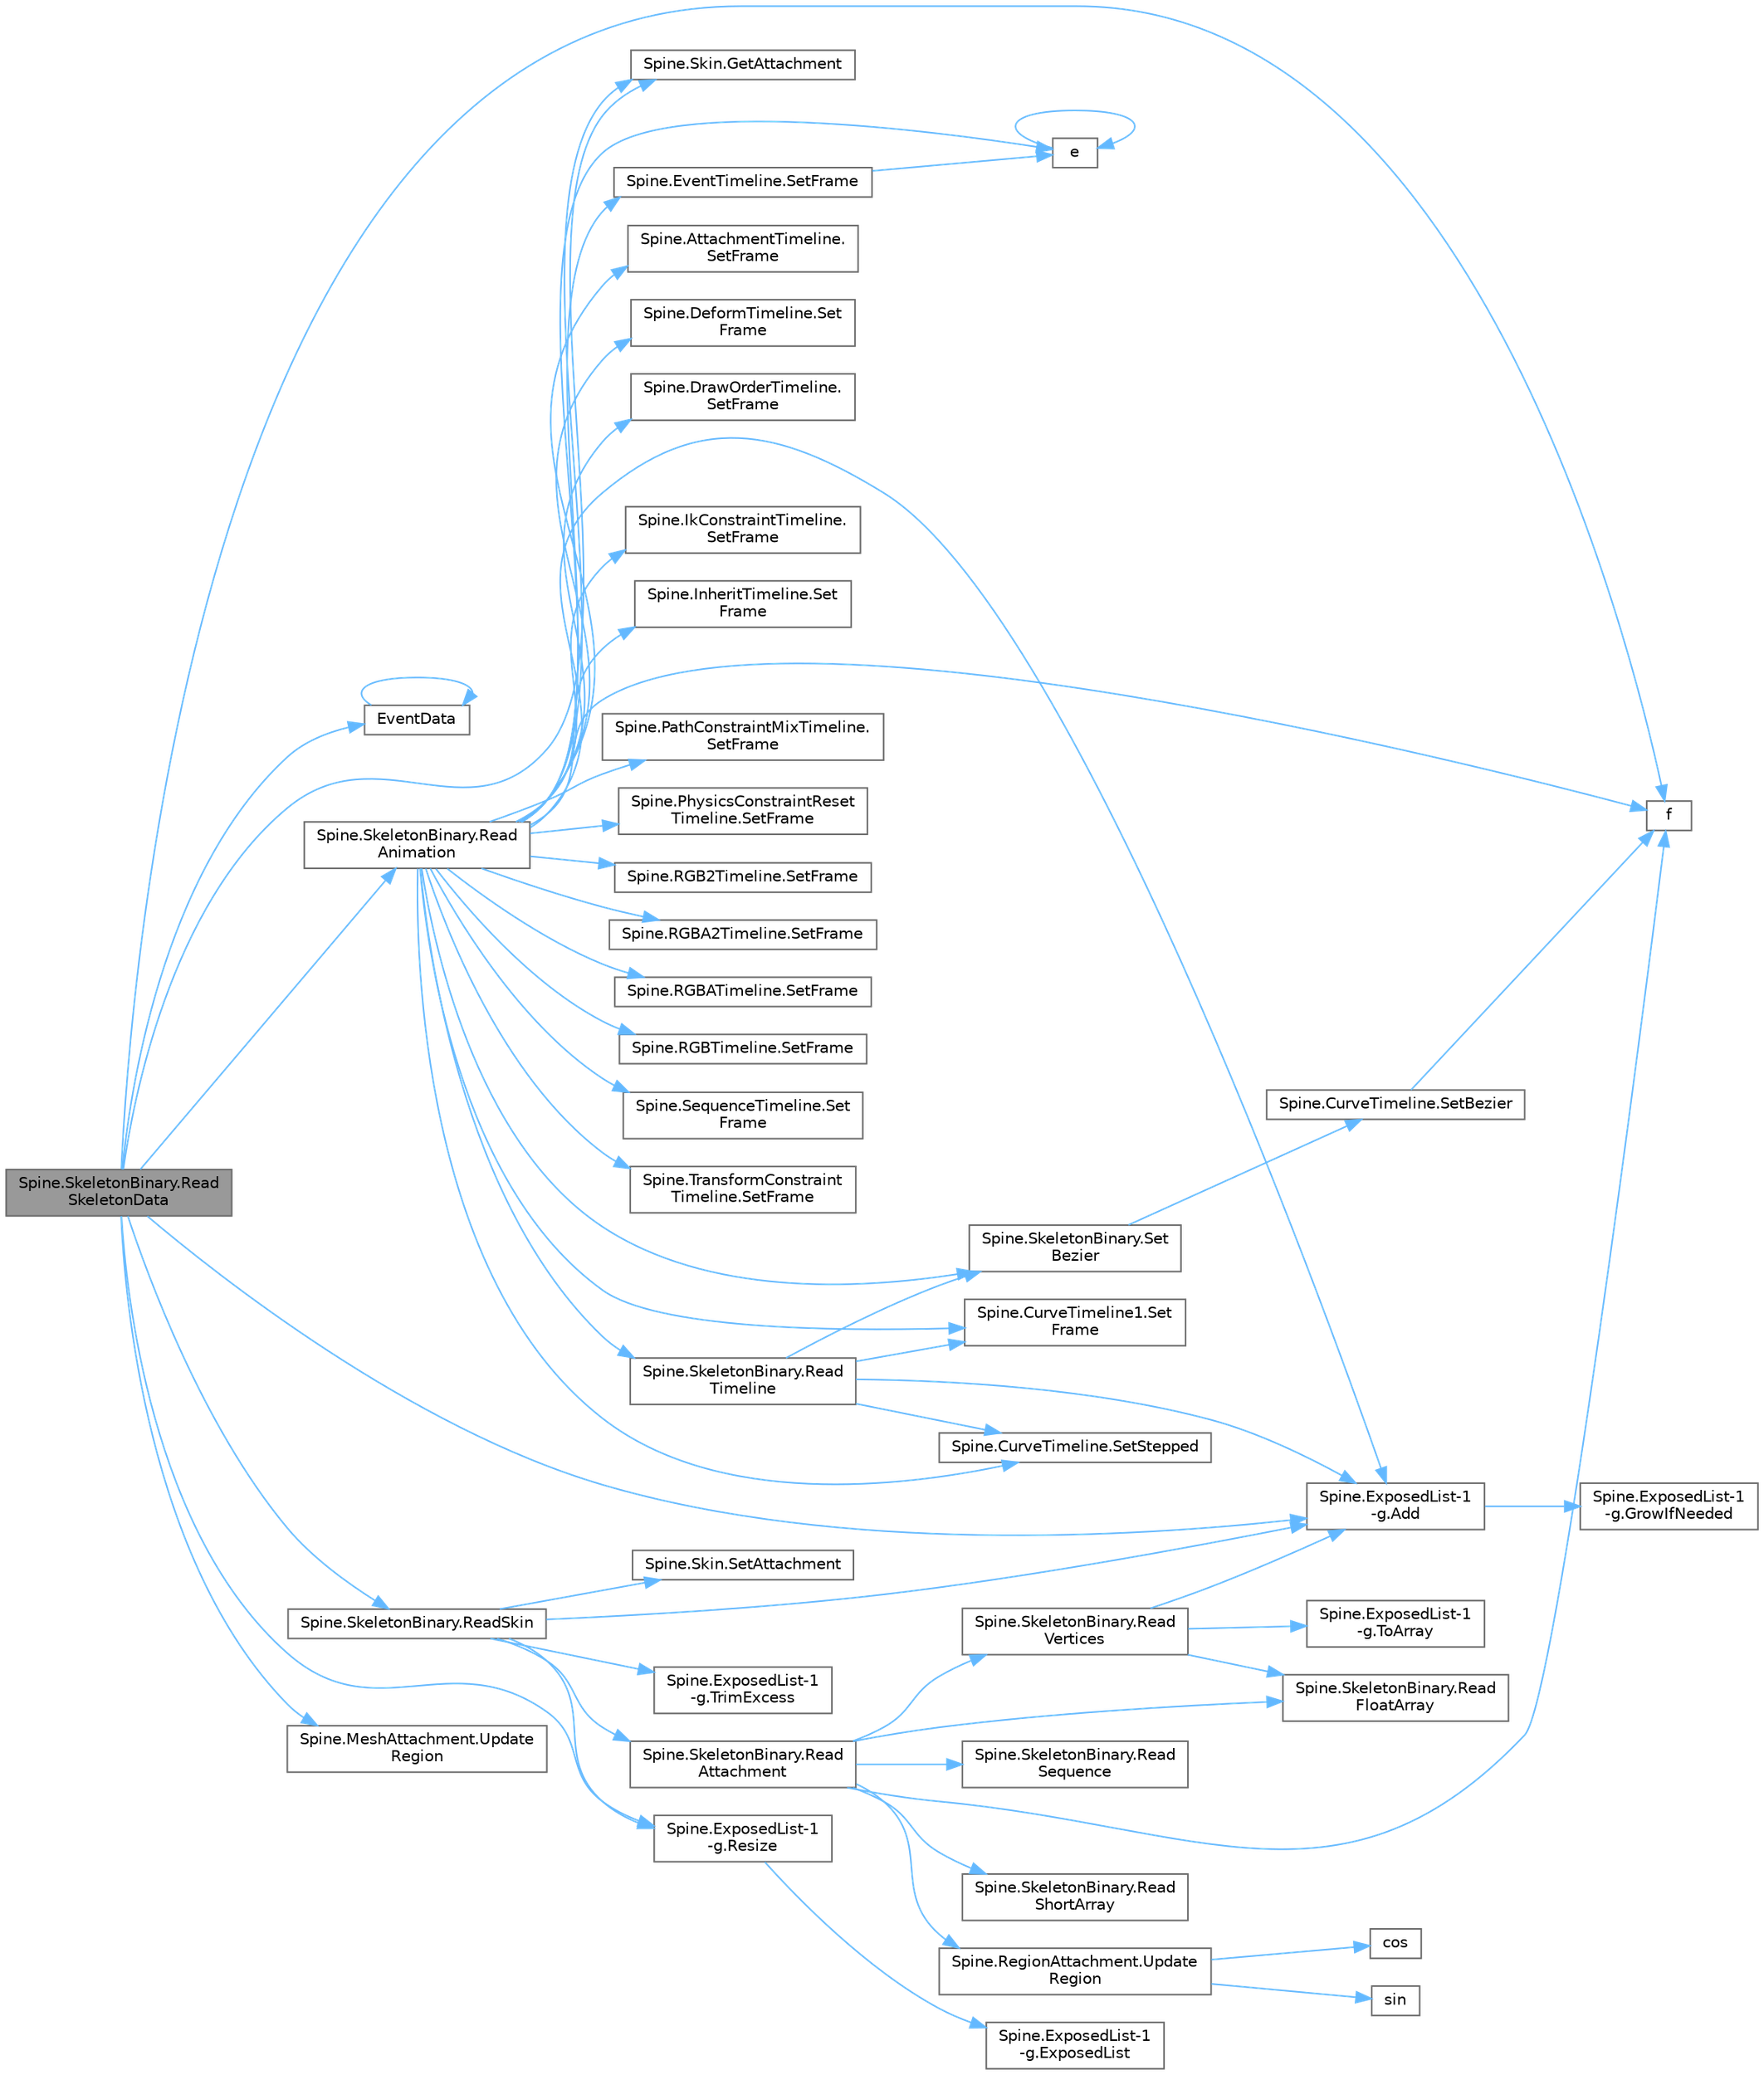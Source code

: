 digraph "Spine.SkeletonBinary.ReadSkeletonData"
{
 // LATEX_PDF_SIZE
  bgcolor="transparent";
  edge [fontname=Helvetica,fontsize=10,labelfontname=Helvetica,labelfontsize=10];
  node [fontname=Helvetica,fontsize=10,shape=box,height=0.2,width=0.4];
  rankdir="LR";
  Node1 [id="Node000001",label="Spine.SkeletonBinary.Read\lSkeletonData",height=0.2,width=0.4,color="gray40", fillcolor="grey60", style="filled", fontcolor="black",tooltip=" "];
  Node1 -> Node2 [id="edge1_Node000001_Node000002",color="steelblue1",style="solid",tooltip=" "];
  Node2 [id="Node000002",label="Spine.ExposedList-1\l-g.Add",height=0.2,width=0.4,color="grey40", fillcolor="white", style="filled",URL="$class_spine_1_1_exposed_list-1-g.html#af1b402437b46a187ebc58bc9f200689b",tooltip=" "];
  Node2 -> Node3 [id="edge2_Node000002_Node000003",color="steelblue1",style="solid",tooltip=" "];
  Node3 [id="Node000003",label="Spine.ExposedList-1\l-g.GrowIfNeeded",height=0.2,width=0.4,color="grey40", fillcolor="white", style="filled",URL="$class_spine_1_1_exposed_list-1-g.html#a5f11b60d3d61d4c3cbe5a2107ddac6c3",tooltip=" "];
  Node1 -> Node4 [id="edge3_Node000001_Node000004",color="steelblue1",style="solid",tooltip=" "];
  Node4 [id="Node000004",label="EventData",height=0.2,width=0.4,color="grey40", fillcolor="white", style="filled",URL="$etw_8h.html#a1150dca5d1943d5e54ad4071d4aa36b9",tooltip=" "];
  Node4 -> Node4 [id="edge4_Node000004_Node000004",color="steelblue1",style="solid",tooltip=" "];
  Node1 -> Node5 [id="edge5_Node000001_Node000005",color="steelblue1",style="solid",tooltip=" "];
  Node5 [id="Node000005",label="f",height=0.2,width=0.4,color="grey40", fillcolor="white", style="filled",URL="$cxx11__tensor__map_8cpp.html#a7f507fea02198f6cb81c86640c7b1a4e",tooltip=" "];
  Node1 -> Node6 [id="edge6_Node000001_Node000006",color="steelblue1",style="solid",tooltip=" "];
  Node6 [id="Node000006",label="Spine.Skin.GetAttachment",height=0.2,width=0.4,color="grey40", fillcolor="white", style="filled",URL="$class_spine_1_1_skin.html#a8e1b079b629865148f809487fbda7938",tooltip="Returns the attachment for the specified slot index and name, or null."];
  Node1 -> Node7 [id="edge7_Node000001_Node000007",color="steelblue1",style="solid",tooltip=" "];
  Node7 [id="Node000007",label="Spine.SkeletonBinary.Read\lAnimation",height=0.2,width=0.4,color="grey40", fillcolor="white", style="filled",URL="$class_spine_1_1_skeleton_binary.html#a40bb7639d71e4fd64350a4fc7f62020b",tooltip=" "];
  Node7 -> Node2 [id="edge8_Node000007_Node000002",color="steelblue1",style="solid",tooltip=" "];
  Node7 -> Node8 [id="edge9_Node000007_Node000008",color="steelblue1",style="solid",tooltip=" "];
  Node8 [id="Node000008",label="e",height=0.2,width=0.4,color="grey40", fillcolor="white", style="filled",URL="$_cwise__array__power__array_8cpp.html#a9cb86ff854760bf91a154f2724a9101d",tooltip=" "];
  Node8 -> Node8 [id="edge10_Node000008_Node000008",color="steelblue1",style="solid",tooltip=" "];
  Node7 -> Node5 [id="edge11_Node000007_Node000005",color="steelblue1",style="solid",tooltip=" "];
  Node7 -> Node6 [id="edge12_Node000007_Node000006",color="steelblue1",style="solid",tooltip=" "];
  Node7 -> Node9 [id="edge13_Node000007_Node000009",color="steelblue1",style="solid",tooltip=" "];
  Node9 [id="Node000009",label="Spine.SkeletonBinary.Read\lTimeline",height=0.2,width=0.4,color="grey40", fillcolor="white", style="filled",URL="$class_spine_1_1_skeleton_binary.html#abdfde5fd7b75037fae28ff0992c5dbb6",tooltip=" "];
  Node9 -> Node2 [id="edge14_Node000009_Node000002",color="steelblue1",style="solid",tooltip=" "];
  Node9 -> Node10 [id="edge15_Node000009_Node000010",color="steelblue1",style="solid",tooltip=" "];
  Node10 [id="Node000010",label="Spine.SkeletonBinary.Set\lBezier",height=0.2,width=0.4,color="grey40", fillcolor="white", style="filled",URL="$class_spine_1_1_skeleton_binary.html#a589fb33faca09a4cde3acfb83e322797",tooltip=" "];
  Node10 -> Node11 [id="edge16_Node000010_Node000011",color="steelblue1",style="solid",tooltip=" "];
  Node11 [id="Node000011",label="Spine.CurveTimeline.SetBezier",height=0.2,width=0.4,color="grey40", fillcolor="white", style="filled",URL="$class_spine_1_1_curve_timeline.html#a14cd4a3a6015c915726e66e72435e5fd",tooltip="Stores the segments for the specified Bezier curve. For timelines that modify multiple values,..."];
  Node11 -> Node5 [id="edge17_Node000011_Node000005",color="steelblue1",style="solid",tooltip=" "];
  Node9 -> Node12 [id="edge18_Node000009_Node000012",color="steelblue1",style="solid",tooltip=" "];
  Node12 [id="Node000012",label="Spine.CurveTimeline1.Set\lFrame",height=0.2,width=0.4,color="grey40", fillcolor="white", style="filled",URL="$class_spine_1_1_curve_timeline1.html#ae902b56ff1077390cb912b1971d66df1",tooltip="Sets the time and value for the specified frame."];
  Node9 -> Node13 [id="edge19_Node000009_Node000013",color="steelblue1",style="solid",tooltip=" "];
  Node13 [id="Node000013",label="Spine.CurveTimeline.SetStepped",height=0.2,width=0.4,color="grey40", fillcolor="white", style="filled",URL="$class_spine_1_1_curve_timeline.html#a1b9ccce366163e04de7ad20c7370190b",tooltip="Sets the specified frame to stepped interpolation."];
  Node7 -> Node10 [id="edge20_Node000007_Node000010",color="steelblue1",style="solid",tooltip=" "];
  Node7 -> Node14 [id="edge21_Node000007_Node000014",color="steelblue1",style="solid",tooltip=" "];
  Node14 [id="Node000014",label="Spine.AttachmentTimeline.\lSetFrame",height=0.2,width=0.4,color="grey40", fillcolor="white", style="filled",URL="$class_spine_1_1_attachment_timeline.html#a58565d97ec02ec27af33bda8e9c20544",tooltip="Sets the time and attachment name for the specified frame."];
  Node7 -> Node12 [id="edge22_Node000007_Node000012",color="steelblue1",style="solid",tooltip=" "];
  Node7 -> Node15 [id="edge23_Node000007_Node000015",color="steelblue1",style="solid",tooltip=" "];
  Node15 [id="Node000015",label="Spine.DeformTimeline.Set\lFrame",height=0.2,width=0.4,color="grey40", fillcolor="white", style="filled",URL="$class_spine_1_1_deform_timeline.html#a1fcd6cacc3fa2e0f29d92bd61f716453",tooltip="Sets the time and vertices for the specified frame."];
  Node7 -> Node16 [id="edge24_Node000007_Node000016",color="steelblue1",style="solid",tooltip=" "];
  Node16 [id="Node000016",label="Spine.DrawOrderTimeline.\lSetFrame",height=0.2,width=0.4,color="grey40", fillcolor="white", style="filled",URL="$class_spine_1_1_draw_order_timeline.html#a67aa708c6ac524bc02bb2ba8b5ce0485",tooltip="Sets the time and draw order for the specified frame."];
  Node7 -> Node17 [id="edge25_Node000007_Node000017",color="steelblue1",style="solid",tooltip=" "];
  Node17 [id="Node000017",label="Spine.EventTimeline.SetFrame",height=0.2,width=0.4,color="grey40", fillcolor="white", style="filled",URL="$class_spine_1_1_event_timeline.html#a861033902097ee74636119bf9d8c8669",tooltip="Sets the time and event for the specified frame."];
  Node17 -> Node8 [id="edge26_Node000017_Node000008",color="steelblue1",style="solid",tooltip=" "];
  Node7 -> Node18 [id="edge27_Node000007_Node000018",color="steelblue1",style="solid",tooltip=" "];
  Node18 [id="Node000018",label="Spine.IkConstraintTimeline.\lSetFrame",height=0.2,width=0.4,color="grey40", fillcolor="white", style="filled",URL="$class_spine_1_1_ik_constraint_timeline.html#a3720a769fb706dd32982a0048da1c72f",tooltip="Sets the time, mix, softness, bend direction, compress, and stretch for the specified frame."];
  Node7 -> Node19 [id="edge28_Node000007_Node000019",color="steelblue1",style="solid",tooltip=" "];
  Node19 [id="Node000019",label="Spine.InheritTimeline.Set\lFrame",height=0.2,width=0.4,color="grey40", fillcolor="white", style="filled",URL="$class_spine_1_1_inherit_timeline.html#a24ea77642f2f85e6bf04e10ca728df32",tooltip="Sets the transform mode for the specified frame."];
  Node7 -> Node20 [id="edge29_Node000007_Node000020",color="steelblue1",style="solid",tooltip=" "];
  Node20 [id="Node000020",label="Spine.PathConstraintMixTimeline.\lSetFrame",height=0.2,width=0.4,color="grey40", fillcolor="white", style="filled",URL="$class_spine_1_1_path_constraint_mix_timeline.html#ad066e81aadc65ecb6e76f8d03dce54b3",tooltip="Sets the time and color for the specified frame."];
  Node7 -> Node21 [id="edge30_Node000007_Node000021",color="steelblue1",style="solid",tooltip=" "];
  Node21 [id="Node000021",label="Spine.PhysicsConstraintReset\lTimeline.SetFrame",height=0.2,width=0.4,color="grey40", fillcolor="white", style="filled",URL="$class_spine_1_1_physics_constraint_reset_timeline.html#aed3047bd97e0f34105189221f7e6b0d5",tooltip="Sets the time for the specified frame."];
  Node7 -> Node22 [id="edge31_Node000007_Node000022",color="steelblue1",style="solid",tooltip=" "];
  Node22 [id="Node000022",label="Spine.RGB2Timeline.SetFrame",height=0.2,width=0.4,color="grey40", fillcolor="white", style="filled",URL="$class_spine_1_1_r_g_b2_timeline.html#a18714787d5747ce950e1de760812abce",tooltip="Sets the time, light color, and dark color for the specified frame."];
  Node7 -> Node23 [id="edge32_Node000007_Node000023",color="steelblue1",style="solid",tooltip=" "];
  Node23 [id="Node000023",label="Spine.RGBA2Timeline.SetFrame",height=0.2,width=0.4,color="grey40", fillcolor="white", style="filled",URL="$class_spine_1_1_r_g_b_a2_timeline.html#a6cf2604c3de04de5ad0aeadf74cf70bf",tooltip="Sets the time, light color, and dark color for the specified frame."];
  Node7 -> Node24 [id="edge33_Node000007_Node000024",color="steelblue1",style="solid",tooltip=" "];
  Node24 [id="Node000024",label="Spine.RGBATimeline.SetFrame",height=0.2,width=0.4,color="grey40", fillcolor="white", style="filled",URL="$class_spine_1_1_r_g_b_a_timeline.html#ac8122179792c1713d19f0443a48852ec",tooltip="Sets the time and color for the specified frame."];
  Node7 -> Node25 [id="edge34_Node000007_Node000025",color="steelblue1",style="solid",tooltip=" "];
  Node25 [id="Node000025",label="Spine.RGBTimeline.SetFrame",height=0.2,width=0.4,color="grey40", fillcolor="white", style="filled",URL="$class_spine_1_1_r_g_b_timeline.html#a161fb09911f009f57eafdc52c8643391",tooltip="Sets the time and color for the specified frame."];
  Node7 -> Node26 [id="edge35_Node000007_Node000026",color="steelblue1",style="solid",tooltip=" "];
  Node26 [id="Node000026",label="Spine.SequenceTimeline.Set\lFrame",height=0.2,width=0.4,color="grey40", fillcolor="white", style="filled",URL="$class_spine_1_1_sequence_timeline.html#ac6bcff879f254e3ad94d36df11ade4db",tooltip="Sets the time, mode, index, and frame time for the specified frame."];
  Node7 -> Node27 [id="edge36_Node000007_Node000027",color="steelblue1",style="solid",tooltip=" "];
  Node27 [id="Node000027",label="Spine.TransformConstraint\lTimeline.SetFrame",height=0.2,width=0.4,color="grey40", fillcolor="white", style="filled",URL="$class_spine_1_1_transform_constraint_timeline.html#ae68b172472f85bf87ba610e5f0ed6be3",tooltip="Sets the time, rotate mix, translate mix, scale mix, and shear mix for the specified frame."];
  Node7 -> Node13 [id="edge37_Node000007_Node000013",color="steelblue1",style="solid",tooltip=" "];
  Node1 -> Node28 [id="edge38_Node000001_Node000028",color="steelblue1",style="solid",tooltip=" "];
  Node28 [id="Node000028",label="Spine.SkeletonBinary.ReadSkin",height=0.2,width=0.4,color="grey40", fillcolor="white", style="filled",URL="$class_spine_1_1_skeleton_binary.html#a6318823e6d86ddcb32dc442925d405c7",tooltip="May be null."];
  Node28 -> Node2 [id="edge39_Node000028_Node000002",color="steelblue1",style="solid",tooltip=" "];
  Node28 -> Node29 [id="edge40_Node000028_Node000029",color="steelblue1",style="solid",tooltip=" "];
  Node29 [id="Node000029",label="Spine.SkeletonBinary.Read\lAttachment",height=0.2,width=0.4,color="grey40", fillcolor="white", style="filled",URL="$class_spine_1_1_skeleton_binary.html#a3a9fb7d0dfefb53fb6d15cb3a78757d1",tooltip=" "];
  Node29 -> Node5 [id="edge41_Node000029_Node000005",color="steelblue1",style="solid",tooltip=" "];
  Node29 -> Node30 [id="edge42_Node000029_Node000030",color="steelblue1",style="solid",tooltip=" "];
  Node30 [id="Node000030",label="Spine.SkeletonBinary.Read\lFloatArray",height=0.2,width=0.4,color="grey40", fillcolor="white", style="filled",URL="$class_spine_1_1_skeleton_binary.html#a92b2d79e463dea013fc86aa24062acbc",tooltip=" "];
  Node29 -> Node31 [id="edge43_Node000029_Node000031",color="steelblue1",style="solid",tooltip=" "];
  Node31 [id="Node000031",label="Spine.SkeletonBinary.Read\lSequence",height=0.2,width=0.4,color="grey40", fillcolor="white", style="filled",URL="$class_spine_1_1_skeleton_binary.html#afa372e0b47e9aae657af139c6e59d016",tooltip=" "];
  Node29 -> Node32 [id="edge44_Node000029_Node000032",color="steelblue1",style="solid",tooltip=" "];
  Node32 [id="Node000032",label="Spine.SkeletonBinary.Read\lShortArray",height=0.2,width=0.4,color="grey40", fillcolor="white", style="filled",URL="$class_spine_1_1_skeleton_binary.html#abdcbcdaebba2334e24f0f9060694b524",tooltip=" "];
  Node29 -> Node33 [id="edge45_Node000029_Node000033",color="steelblue1",style="solid",tooltip=" "];
  Node33 [id="Node000033",label="Spine.SkeletonBinary.Read\lVertices",height=0.2,width=0.4,color="grey40", fillcolor="white", style="filled",URL="$class_spine_1_1_skeleton_binary.html#aeea5fcf87339b1735731bd72555a028d",tooltip=" "];
  Node33 -> Node2 [id="edge46_Node000033_Node000002",color="steelblue1",style="solid",tooltip=" "];
  Node33 -> Node30 [id="edge47_Node000033_Node000030",color="steelblue1",style="solid",tooltip=" "];
  Node33 -> Node34 [id="edge48_Node000033_Node000034",color="steelblue1",style="solid",tooltip=" "];
  Node34 [id="Node000034",label="Spine.ExposedList-1\l-g.ToArray",height=0.2,width=0.4,color="grey40", fillcolor="white", style="filled",URL="$class_spine_1_1_exposed_list-1-g.html#a1472c3adadc0cff64715c3f134e07d77",tooltip=" "];
  Node29 -> Node35 [id="edge49_Node000029_Node000035",color="steelblue1",style="solid",tooltip=" "];
  Node35 [id="Node000035",label="Spine.RegionAttachment.Update\lRegion",height=0.2,width=0.4,color="grey40", fillcolor="white", style="filled",URL="$class_spine_1_1_region_attachment.html#a1284a56943703adbe3afa8895be7c199",tooltip="Calculates the Offset and UVs using the region and the attachment's transform. Must be called if the ..."];
  Node35 -> Node36 [id="edge50_Node000035_Node000036",color="steelblue1",style="solid",tooltip=" "];
  Node36 [id="Node000036",label="cos",height=0.2,width=0.4,color="grey40", fillcolor="white", style="filled",URL="$_array_cwise_unary_ops_8h.html#a92b03396990b0e9eea0731aa406e31a4",tooltip=" "];
  Node35 -> Node37 [id="edge51_Node000035_Node000037",color="steelblue1",style="solid",tooltip=" "];
  Node37 [id="Node000037",label="sin",height=0.2,width=0.4,color="grey40", fillcolor="white", style="filled",URL="$_array_cwise_unary_ops_8h.html#a9cfb0ea58bd813510a9e2db18a5e49f0",tooltip=" "];
  Node28 -> Node38 [id="edge52_Node000028_Node000038",color="steelblue1",style="solid",tooltip=" "];
  Node38 [id="Node000038",label="Spine.ExposedList-1\l-g.Resize",height=0.2,width=0.4,color="grey40", fillcolor="white", style="filled",URL="$class_spine_1_1_exposed_list-1-g.html#a563c4ad0ce4faf82ab5fed8668ce1395",tooltip=" "];
  Node38 -> Node39 [id="edge53_Node000038_Node000039",color="steelblue1",style="solid",tooltip=" "];
  Node39 [id="Node000039",label="Spine.ExposedList-1\l-g.ExposedList",height=0.2,width=0.4,color="grey40", fillcolor="white", style="filled",URL="$class_spine_1_1_exposed_list-1-g.html#ab8ce31918999084ca865fd6d34667c90",tooltip=" "];
  Node28 -> Node40 [id="edge54_Node000028_Node000040",color="steelblue1",style="solid",tooltip=" "];
  Node40 [id="Node000040",label="Spine.Skin.SetAttachment",height=0.2,width=0.4,color="grey40", fillcolor="white", style="filled",URL="$class_spine_1_1_skin.html#a30fb37acfde4cf09a62a2a2835848c5f",tooltip="Adds an attachment to the skin for the specified slot index and name. If the name already exists for ..."];
  Node28 -> Node41 [id="edge55_Node000028_Node000041",color="steelblue1",style="solid",tooltip=" "];
  Node41 [id="Node000041",label="Spine.ExposedList-1\l-g.TrimExcess",height=0.2,width=0.4,color="grey40", fillcolor="white", style="filled",URL="$class_spine_1_1_exposed_list-1-g.html#a4dddc61d2093ca18f622821e974e9ff9",tooltip=" "];
  Node1 -> Node38 [id="edge56_Node000001_Node000038",color="steelblue1",style="solid",tooltip=" "];
  Node1 -> Node42 [id="edge57_Node000001_Node000042",color="steelblue1",style="solid",tooltip=" "];
  Node42 [id="Node000042",label="Spine.MeshAttachment.Update\lRegion",height=0.2,width=0.4,color="grey40", fillcolor="white", style="filled",URL="$class_spine_1_1_mesh_attachment.html#a4b1fa0dcb908ef7edc2e5ceee5443685",tooltip="Updates any values the attachment calculates using the Region. Must be called after setting the Regio..."];
}
